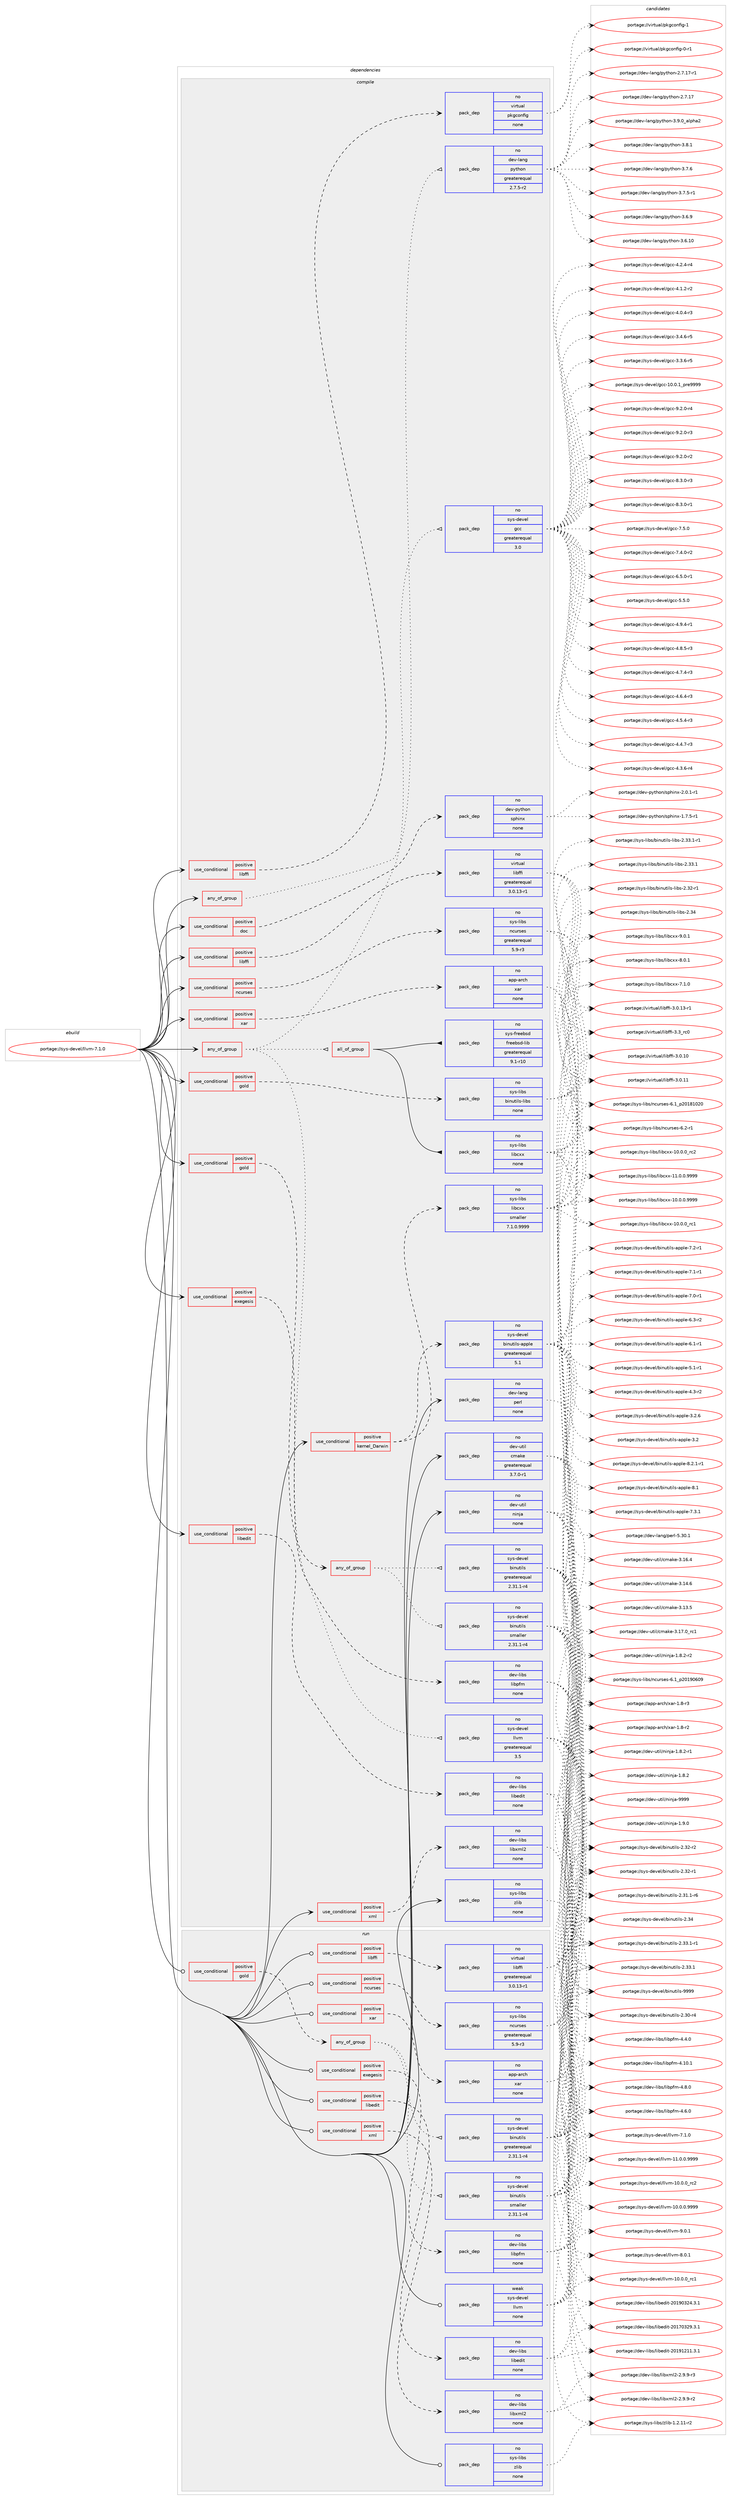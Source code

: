 digraph prolog {

# *************
# Graph options
# *************

newrank=true;
concentrate=true;
compound=true;
graph [rankdir=LR,fontname=Helvetica,fontsize=10,ranksep=1.5];#, ranksep=2.5, nodesep=0.2];
edge  [arrowhead=vee];
node  [fontname=Helvetica,fontsize=10];

# **********
# The ebuild
# **********

subgraph cluster_leftcol {
color=gray;
rank=same;
label=<<i>ebuild</i>>;
id [label="portage://sys-devel/llvm-7.1.0", color=red, width=4, href="../sys-devel/llvm-7.1.0.svg"];
}

# ****************
# The dependencies
# ****************

subgraph cluster_midcol {
color=gray;
label=<<i>dependencies</i>>;
subgraph cluster_compile {
fillcolor="#eeeeee";
style=filled;
label=<<i>compile</i>>;
subgraph any1002 {
dependency45989 [label=<<TABLE BORDER="0" CELLBORDER="1" CELLSPACING="0" CELLPADDING="4"><TR><TD CELLPADDING="10">any_of_group</TD></TR></TABLE>>, shape=none, color=red];subgraph pack35833 {
dependency45990 [label=<<TABLE BORDER="0" CELLBORDER="1" CELLSPACING="0" CELLPADDING="4" WIDTH="220"><TR><TD ROWSPAN="6" CELLPADDING="30">pack_dep</TD></TR><TR><TD WIDTH="110">no</TD></TR><TR><TD>dev-lang</TD></TR><TR><TD>python</TD></TR><TR><TD>greaterequal</TD></TR><TR><TD>2.7.5-r2</TD></TR></TABLE>>, shape=none, color=blue];
}
dependency45989:e -> dependency45990:w [weight=20,style="dotted",arrowhead="oinv"];
}
id:e -> dependency45989:w [weight=20,style="solid",arrowhead="vee"];
subgraph any1003 {
dependency45991 [label=<<TABLE BORDER="0" CELLBORDER="1" CELLSPACING="0" CELLPADDING="4"><TR><TD CELLPADDING="10">any_of_group</TD></TR></TABLE>>, shape=none, color=red];subgraph pack35834 {
dependency45992 [label=<<TABLE BORDER="0" CELLBORDER="1" CELLSPACING="0" CELLPADDING="4" WIDTH="220"><TR><TD ROWSPAN="6" CELLPADDING="30">pack_dep</TD></TR><TR><TD WIDTH="110">no</TD></TR><TR><TD>sys-devel</TD></TR><TR><TD>gcc</TD></TR><TR><TD>greaterequal</TD></TR><TR><TD>3.0</TD></TR></TABLE>>, shape=none, color=blue];
}
dependency45991:e -> dependency45992:w [weight=20,style="dotted",arrowhead="oinv"];
subgraph pack35835 {
dependency45993 [label=<<TABLE BORDER="0" CELLBORDER="1" CELLSPACING="0" CELLPADDING="4" WIDTH="220"><TR><TD ROWSPAN="6" CELLPADDING="30">pack_dep</TD></TR><TR><TD WIDTH="110">no</TD></TR><TR><TD>sys-devel</TD></TR><TR><TD>llvm</TD></TR><TR><TD>greaterequal</TD></TR><TR><TD>3.5</TD></TR></TABLE>>, shape=none, color=blue];
}
dependency45991:e -> dependency45993:w [weight=20,style="dotted",arrowhead="oinv"];
subgraph all54 {
dependency45994 [label=<<TABLE BORDER="0" CELLBORDER="1" CELLSPACING="0" CELLPADDING="4"><TR><TD CELLPADDING="10">all_of_group</TD></TR></TABLE>>, shape=none, color=red];subgraph pack35836 {
dependency45995 [label=<<TABLE BORDER="0" CELLBORDER="1" CELLSPACING="0" CELLPADDING="4" WIDTH="220"><TR><TD ROWSPAN="6" CELLPADDING="30">pack_dep</TD></TR><TR><TD WIDTH="110">no</TD></TR><TR><TD>sys-freebsd</TD></TR><TR><TD>freebsd-lib</TD></TR><TR><TD>greaterequal</TD></TR><TR><TD>9.1-r10</TD></TR></TABLE>>, shape=none, color=blue];
}
dependency45994:e -> dependency45995:w [weight=20,style="solid",arrowhead="inv"];
subgraph pack35837 {
dependency45996 [label=<<TABLE BORDER="0" CELLBORDER="1" CELLSPACING="0" CELLPADDING="4" WIDTH="220"><TR><TD ROWSPAN="6" CELLPADDING="30">pack_dep</TD></TR><TR><TD WIDTH="110">no</TD></TR><TR><TD>sys-libs</TD></TR><TR><TD>libcxx</TD></TR><TR><TD>none</TD></TR><TR><TD></TD></TR></TABLE>>, shape=none, color=blue];
}
dependency45994:e -> dependency45996:w [weight=20,style="solid",arrowhead="inv"];
}
dependency45991:e -> dependency45994:w [weight=20,style="dotted",arrowhead="oinv"];
}
id:e -> dependency45991:w [weight=20,style="solid",arrowhead="vee"];
subgraph cond9103 {
dependency45997 [label=<<TABLE BORDER="0" CELLBORDER="1" CELLSPACING="0" CELLPADDING="4"><TR><TD ROWSPAN="3" CELLPADDING="10">use_conditional</TD></TR><TR><TD>positive</TD></TR><TR><TD>doc</TD></TR></TABLE>>, shape=none, color=red];
subgraph pack35838 {
dependency45998 [label=<<TABLE BORDER="0" CELLBORDER="1" CELLSPACING="0" CELLPADDING="4" WIDTH="220"><TR><TD ROWSPAN="6" CELLPADDING="30">pack_dep</TD></TR><TR><TD WIDTH="110">no</TD></TR><TR><TD>dev-python</TD></TR><TR><TD>sphinx</TD></TR><TR><TD>none</TD></TR><TR><TD></TD></TR></TABLE>>, shape=none, color=blue];
}
dependency45997:e -> dependency45998:w [weight=20,style="dashed",arrowhead="vee"];
}
id:e -> dependency45997:w [weight=20,style="solid",arrowhead="vee"];
subgraph cond9104 {
dependency45999 [label=<<TABLE BORDER="0" CELLBORDER="1" CELLSPACING="0" CELLPADDING="4"><TR><TD ROWSPAN="3" CELLPADDING="10">use_conditional</TD></TR><TR><TD>positive</TD></TR><TR><TD>exegesis</TD></TR></TABLE>>, shape=none, color=red];
subgraph pack35839 {
dependency46000 [label=<<TABLE BORDER="0" CELLBORDER="1" CELLSPACING="0" CELLPADDING="4" WIDTH="220"><TR><TD ROWSPAN="6" CELLPADDING="30">pack_dep</TD></TR><TR><TD WIDTH="110">no</TD></TR><TR><TD>dev-libs</TD></TR><TR><TD>libpfm</TD></TR><TR><TD>none</TD></TR><TR><TD></TD></TR></TABLE>>, shape=none, color=blue];
}
dependency45999:e -> dependency46000:w [weight=20,style="dashed",arrowhead="vee"];
}
id:e -> dependency45999:w [weight=20,style="solid",arrowhead="vee"];
subgraph cond9105 {
dependency46001 [label=<<TABLE BORDER="0" CELLBORDER="1" CELLSPACING="0" CELLPADDING="4"><TR><TD ROWSPAN="3" CELLPADDING="10">use_conditional</TD></TR><TR><TD>positive</TD></TR><TR><TD>gold</TD></TR></TABLE>>, shape=none, color=red];
subgraph any1004 {
dependency46002 [label=<<TABLE BORDER="0" CELLBORDER="1" CELLSPACING="0" CELLPADDING="4"><TR><TD CELLPADDING="10">any_of_group</TD></TR></TABLE>>, shape=none, color=red];subgraph pack35840 {
dependency46003 [label=<<TABLE BORDER="0" CELLBORDER="1" CELLSPACING="0" CELLPADDING="4" WIDTH="220"><TR><TD ROWSPAN="6" CELLPADDING="30">pack_dep</TD></TR><TR><TD WIDTH="110">no</TD></TR><TR><TD>sys-devel</TD></TR><TR><TD>binutils</TD></TR><TR><TD>greaterequal</TD></TR><TR><TD>2.31.1-r4</TD></TR></TABLE>>, shape=none, color=blue];
}
dependency46002:e -> dependency46003:w [weight=20,style="dotted",arrowhead="oinv"];
subgraph pack35841 {
dependency46004 [label=<<TABLE BORDER="0" CELLBORDER="1" CELLSPACING="0" CELLPADDING="4" WIDTH="220"><TR><TD ROWSPAN="6" CELLPADDING="30">pack_dep</TD></TR><TR><TD WIDTH="110">no</TD></TR><TR><TD>sys-devel</TD></TR><TR><TD>binutils</TD></TR><TR><TD>smaller</TD></TR><TR><TD>2.31.1-r4</TD></TR></TABLE>>, shape=none, color=blue];
}
dependency46002:e -> dependency46004:w [weight=20,style="dotted",arrowhead="oinv"];
}
dependency46001:e -> dependency46002:w [weight=20,style="dashed",arrowhead="vee"];
}
id:e -> dependency46001:w [weight=20,style="solid",arrowhead="vee"];
subgraph cond9106 {
dependency46005 [label=<<TABLE BORDER="0" CELLBORDER="1" CELLSPACING="0" CELLPADDING="4"><TR><TD ROWSPAN="3" CELLPADDING="10">use_conditional</TD></TR><TR><TD>positive</TD></TR><TR><TD>gold</TD></TR></TABLE>>, shape=none, color=red];
subgraph pack35842 {
dependency46006 [label=<<TABLE BORDER="0" CELLBORDER="1" CELLSPACING="0" CELLPADDING="4" WIDTH="220"><TR><TD ROWSPAN="6" CELLPADDING="30">pack_dep</TD></TR><TR><TD WIDTH="110">no</TD></TR><TR><TD>sys-libs</TD></TR><TR><TD>binutils-libs</TD></TR><TR><TD>none</TD></TR><TR><TD></TD></TR></TABLE>>, shape=none, color=blue];
}
dependency46005:e -> dependency46006:w [weight=20,style="dashed",arrowhead="vee"];
}
id:e -> dependency46005:w [weight=20,style="solid",arrowhead="vee"];
subgraph cond9107 {
dependency46007 [label=<<TABLE BORDER="0" CELLBORDER="1" CELLSPACING="0" CELLPADDING="4"><TR><TD ROWSPAN="3" CELLPADDING="10">use_conditional</TD></TR><TR><TD>positive</TD></TR><TR><TD>kernel_Darwin</TD></TR></TABLE>>, shape=none, color=red];
subgraph pack35843 {
dependency46008 [label=<<TABLE BORDER="0" CELLBORDER="1" CELLSPACING="0" CELLPADDING="4" WIDTH="220"><TR><TD ROWSPAN="6" CELLPADDING="30">pack_dep</TD></TR><TR><TD WIDTH="110">no</TD></TR><TR><TD>sys-libs</TD></TR><TR><TD>libcxx</TD></TR><TR><TD>smaller</TD></TR><TR><TD>7.1.0.9999</TD></TR></TABLE>>, shape=none, color=blue];
}
dependency46007:e -> dependency46008:w [weight=20,style="dashed",arrowhead="vee"];
subgraph pack35844 {
dependency46009 [label=<<TABLE BORDER="0" CELLBORDER="1" CELLSPACING="0" CELLPADDING="4" WIDTH="220"><TR><TD ROWSPAN="6" CELLPADDING="30">pack_dep</TD></TR><TR><TD WIDTH="110">no</TD></TR><TR><TD>sys-devel</TD></TR><TR><TD>binutils-apple</TD></TR><TR><TD>greaterequal</TD></TR><TR><TD>5.1</TD></TR></TABLE>>, shape=none, color=blue];
}
dependency46007:e -> dependency46009:w [weight=20,style="dashed",arrowhead="vee"];
}
id:e -> dependency46007:w [weight=20,style="solid",arrowhead="vee"];
subgraph cond9108 {
dependency46010 [label=<<TABLE BORDER="0" CELLBORDER="1" CELLSPACING="0" CELLPADDING="4"><TR><TD ROWSPAN="3" CELLPADDING="10">use_conditional</TD></TR><TR><TD>positive</TD></TR><TR><TD>libedit</TD></TR></TABLE>>, shape=none, color=red];
subgraph pack35845 {
dependency46011 [label=<<TABLE BORDER="0" CELLBORDER="1" CELLSPACING="0" CELLPADDING="4" WIDTH="220"><TR><TD ROWSPAN="6" CELLPADDING="30">pack_dep</TD></TR><TR><TD WIDTH="110">no</TD></TR><TR><TD>dev-libs</TD></TR><TR><TD>libedit</TD></TR><TR><TD>none</TD></TR><TR><TD></TD></TR></TABLE>>, shape=none, color=blue];
}
dependency46010:e -> dependency46011:w [weight=20,style="dashed",arrowhead="vee"];
}
id:e -> dependency46010:w [weight=20,style="solid",arrowhead="vee"];
subgraph cond9109 {
dependency46012 [label=<<TABLE BORDER="0" CELLBORDER="1" CELLSPACING="0" CELLPADDING="4"><TR><TD ROWSPAN="3" CELLPADDING="10">use_conditional</TD></TR><TR><TD>positive</TD></TR><TR><TD>libffi</TD></TR></TABLE>>, shape=none, color=red];
subgraph pack35846 {
dependency46013 [label=<<TABLE BORDER="0" CELLBORDER="1" CELLSPACING="0" CELLPADDING="4" WIDTH="220"><TR><TD ROWSPAN="6" CELLPADDING="30">pack_dep</TD></TR><TR><TD WIDTH="110">no</TD></TR><TR><TD>virtual</TD></TR><TR><TD>libffi</TD></TR><TR><TD>greaterequal</TD></TR><TR><TD>3.0.13-r1</TD></TR></TABLE>>, shape=none, color=blue];
}
dependency46012:e -> dependency46013:w [weight=20,style="dashed",arrowhead="vee"];
}
id:e -> dependency46012:w [weight=20,style="solid",arrowhead="vee"];
subgraph cond9110 {
dependency46014 [label=<<TABLE BORDER="0" CELLBORDER="1" CELLSPACING="0" CELLPADDING="4"><TR><TD ROWSPAN="3" CELLPADDING="10">use_conditional</TD></TR><TR><TD>positive</TD></TR><TR><TD>libffi</TD></TR></TABLE>>, shape=none, color=red];
subgraph pack35847 {
dependency46015 [label=<<TABLE BORDER="0" CELLBORDER="1" CELLSPACING="0" CELLPADDING="4" WIDTH="220"><TR><TD ROWSPAN="6" CELLPADDING="30">pack_dep</TD></TR><TR><TD WIDTH="110">no</TD></TR><TR><TD>virtual</TD></TR><TR><TD>pkgconfig</TD></TR><TR><TD>none</TD></TR><TR><TD></TD></TR></TABLE>>, shape=none, color=blue];
}
dependency46014:e -> dependency46015:w [weight=20,style="dashed",arrowhead="vee"];
}
id:e -> dependency46014:w [weight=20,style="solid",arrowhead="vee"];
subgraph cond9111 {
dependency46016 [label=<<TABLE BORDER="0" CELLBORDER="1" CELLSPACING="0" CELLPADDING="4"><TR><TD ROWSPAN="3" CELLPADDING="10">use_conditional</TD></TR><TR><TD>positive</TD></TR><TR><TD>ncurses</TD></TR></TABLE>>, shape=none, color=red];
subgraph pack35848 {
dependency46017 [label=<<TABLE BORDER="0" CELLBORDER="1" CELLSPACING="0" CELLPADDING="4" WIDTH="220"><TR><TD ROWSPAN="6" CELLPADDING="30">pack_dep</TD></TR><TR><TD WIDTH="110">no</TD></TR><TR><TD>sys-libs</TD></TR><TR><TD>ncurses</TD></TR><TR><TD>greaterequal</TD></TR><TR><TD>5.9-r3</TD></TR></TABLE>>, shape=none, color=blue];
}
dependency46016:e -> dependency46017:w [weight=20,style="dashed",arrowhead="vee"];
}
id:e -> dependency46016:w [weight=20,style="solid",arrowhead="vee"];
subgraph cond9112 {
dependency46018 [label=<<TABLE BORDER="0" CELLBORDER="1" CELLSPACING="0" CELLPADDING="4"><TR><TD ROWSPAN="3" CELLPADDING="10">use_conditional</TD></TR><TR><TD>positive</TD></TR><TR><TD>xar</TD></TR></TABLE>>, shape=none, color=red];
subgraph pack35849 {
dependency46019 [label=<<TABLE BORDER="0" CELLBORDER="1" CELLSPACING="0" CELLPADDING="4" WIDTH="220"><TR><TD ROWSPAN="6" CELLPADDING="30">pack_dep</TD></TR><TR><TD WIDTH="110">no</TD></TR><TR><TD>app-arch</TD></TR><TR><TD>xar</TD></TR><TR><TD>none</TD></TR><TR><TD></TD></TR></TABLE>>, shape=none, color=blue];
}
dependency46018:e -> dependency46019:w [weight=20,style="dashed",arrowhead="vee"];
}
id:e -> dependency46018:w [weight=20,style="solid",arrowhead="vee"];
subgraph cond9113 {
dependency46020 [label=<<TABLE BORDER="0" CELLBORDER="1" CELLSPACING="0" CELLPADDING="4"><TR><TD ROWSPAN="3" CELLPADDING="10">use_conditional</TD></TR><TR><TD>positive</TD></TR><TR><TD>xml</TD></TR></TABLE>>, shape=none, color=red];
subgraph pack35850 {
dependency46021 [label=<<TABLE BORDER="0" CELLBORDER="1" CELLSPACING="0" CELLPADDING="4" WIDTH="220"><TR><TD ROWSPAN="6" CELLPADDING="30">pack_dep</TD></TR><TR><TD WIDTH="110">no</TD></TR><TR><TD>dev-libs</TD></TR><TR><TD>libxml2</TD></TR><TR><TD>none</TD></TR><TR><TD></TD></TR></TABLE>>, shape=none, color=blue];
}
dependency46020:e -> dependency46021:w [weight=20,style="dashed",arrowhead="vee"];
}
id:e -> dependency46020:w [weight=20,style="solid",arrowhead="vee"];
subgraph pack35851 {
dependency46022 [label=<<TABLE BORDER="0" CELLBORDER="1" CELLSPACING="0" CELLPADDING="4" WIDTH="220"><TR><TD ROWSPAN="6" CELLPADDING="30">pack_dep</TD></TR><TR><TD WIDTH="110">no</TD></TR><TR><TD>dev-lang</TD></TR><TR><TD>perl</TD></TR><TR><TD>none</TD></TR><TR><TD></TD></TR></TABLE>>, shape=none, color=blue];
}
id:e -> dependency46022:w [weight=20,style="solid",arrowhead="vee"];
subgraph pack35852 {
dependency46023 [label=<<TABLE BORDER="0" CELLBORDER="1" CELLSPACING="0" CELLPADDING="4" WIDTH="220"><TR><TD ROWSPAN="6" CELLPADDING="30">pack_dep</TD></TR><TR><TD WIDTH="110">no</TD></TR><TR><TD>dev-util</TD></TR><TR><TD>cmake</TD></TR><TR><TD>greaterequal</TD></TR><TR><TD>3.7.0-r1</TD></TR></TABLE>>, shape=none, color=blue];
}
id:e -> dependency46023:w [weight=20,style="solid",arrowhead="vee"];
subgraph pack35853 {
dependency46024 [label=<<TABLE BORDER="0" CELLBORDER="1" CELLSPACING="0" CELLPADDING="4" WIDTH="220"><TR><TD ROWSPAN="6" CELLPADDING="30">pack_dep</TD></TR><TR><TD WIDTH="110">no</TD></TR><TR><TD>dev-util</TD></TR><TR><TD>ninja</TD></TR><TR><TD>none</TD></TR><TR><TD></TD></TR></TABLE>>, shape=none, color=blue];
}
id:e -> dependency46024:w [weight=20,style="solid",arrowhead="vee"];
subgraph pack35854 {
dependency46025 [label=<<TABLE BORDER="0" CELLBORDER="1" CELLSPACING="0" CELLPADDING="4" WIDTH="220"><TR><TD ROWSPAN="6" CELLPADDING="30">pack_dep</TD></TR><TR><TD WIDTH="110">no</TD></TR><TR><TD>sys-libs</TD></TR><TR><TD>zlib</TD></TR><TR><TD>none</TD></TR><TR><TD></TD></TR></TABLE>>, shape=none, color=blue];
}
id:e -> dependency46025:w [weight=20,style="solid",arrowhead="vee"];
}
subgraph cluster_compileandrun {
fillcolor="#eeeeee";
style=filled;
label=<<i>compile and run</i>>;
}
subgraph cluster_run {
fillcolor="#eeeeee";
style=filled;
label=<<i>run</i>>;
subgraph cond9114 {
dependency46026 [label=<<TABLE BORDER="0" CELLBORDER="1" CELLSPACING="0" CELLPADDING="4"><TR><TD ROWSPAN="3" CELLPADDING="10">use_conditional</TD></TR><TR><TD>positive</TD></TR><TR><TD>exegesis</TD></TR></TABLE>>, shape=none, color=red];
subgraph pack35855 {
dependency46027 [label=<<TABLE BORDER="0" CELLBORDER="1" CELLSPACING="0" CELLPADDING="4" WIDTH="220"><TR><TD ROWSPAN="6" CELLPADDING="30">pack_dep</TD></TR><TR><TD WIDTH="110">no</TD></TR><TR><TD>dev-libs</TD></TR><TR><TD>libpfm</TD></TR><TR><TD>none</TD></TR><TR><TD></TD></TR></TABLE>>, shape=none, color=blue];
}
dependency46026:e -> dependency46027:w [weight=20,style="dashed",arrowhead="vee"];
}
id:e -> dependency46026:w [weight=20,style="solid",arrowhead="odot"];
subgraph cond9115 {
dependency46028 [label=<<TABLE BORDER="0" CELLBORDER="1" CELLSPACING="0" CELLPADDING="4"><TR><TD ROWSPAN="3" CELLPADDING="10">use_conditional</TD></TR><TR><TD>positive</TD></TR><TR><TD>gold</TD></TR></TABLE>>, shape=none, color=red];
subgraph any1005 {
dependency46029 [label=<<TABLE BORDER="0" CELLBORDER="1" CELLSPACING="0" CELLPADDING="4"><TR><TD CELLPADDING="10">any_of_group</TD></TR></TABLE>>, shape=none, color=red];subgraph pack35856 {
dependency46030 [label=<<TABLE BORDER="0" CELLBORDER="1" CELLSPACING="0" CELLPADDING="4" WIDTH="220"><TR><TD ROWSPAN="6" CELLPADDING="30">pack_dep</TD></TR><TR><TD WIDTH="110">no</TD></TR><TR><TD>sys-devel</TD></TR><TR><TD>binutils</TD></TR><TR><TD>greaterequal</TD></TR><TR><TD>2.31.1-r4</TD></TR></TABLE>>, shape=none, color=blue];
}
dependency46029:e -> dependency46030:w [weight=20,style="dotted",arrowhead="oinv"];
subgraph pack35857 {
dependency46031 [label=<<TABLE BORDER="0" CELLBORDER="1" CELLSPACING="0" CELLPADDING="4" WIDTH="220"><TR><TD ROWSPAN="6" CELLPADDING="30">pack_dep</TD></TR><TR><TD WIDTH="110">no</TD></TR><TR><TD>sys-devel</TD></TR><TR><TD>binutils</TD></TR><TR><TD>smaller</TD></TR><TR><TD>2.31.1-r4</TD></TR></TABLE>>, shape=none, color=blue];
}
dependency46029:e -> dependency46031:w [weight=20,style="dotted",arrowhead="oinv"];
}
dependency46028:e -> dependency46029:w [weight=20,style="dashed",arrowhead="vee"];
}
id:e -> dependency46028:w [weight=20,style="solid",arrowhead="odot"];
subgraph cond9116 {
dependency46032 [label=<<TABLE BORDER="0" CELLBORDER="1" CELLSPACING="0" CELLPADDING="4"><TR><TD ROWSPAN="3" CELLPADDING="10">use_conditional</TD></TR><TR><TD>positive</TD></TR><TR><TD>libedit</TD></TR></TABLE>>, shape=none, color=red];
subgraph pack35858 {
dependency46033 [label=<<TABLE BORDER="0" CELLBORDER="1" CELLSPACING="0" CELLPADDING="4" WIDTH="220"><TR><TD ROWSPAN="6" CELLPADDING="30">pack_dep</TD></TR><TR><TD WIDTH="110">no</TD></TR><TR><TD>dev-libs</TD></TR><TR><TD>libedit</TD></TR><TR><TD>none</TD></TR><TR><TD></TD></TR></TABLE>>, shape=none, color=blue];
}
dependency46032:e -> dependency46033:w [weight=20,style="dashed",arrowhead="vee"];
}
id:e -> dependency46032:w [weight=20,style="solid",arrowhead="odot"];
subgraph cond9117 {
dependency46034 [label=<<TABLE BORDER="0" CELLBORDER="1" CELLSPACING="0" CELLPADDING="4"><TR><TD ROWSPAN="3" CELLPADDING="10">use_conditional</TD></TR><TR><TD>positive</TD></TR><TR><TD>libffi</TD></TR></TABLE>>, shape=none, color=red];
subgraph pack35859 {
dependency46035 [label=<<TABLE BORDER="0" CELLBORDER="1" CELLSPACING="0" CELLPADDING="4" WIDTH="220"><TR><TD ROWSPAN="6" CELLPADDING="30">pack_dep</TD></TR><TR><TD WIDTH="110">no</TD></TR><TR><TD>virtual</TD></TR><TR><TD>libffi</TD></TR><TR><TD>greaterequal</TD></TR><TR><TD>3.0.13-r1</TD></TR></TABLE>>, shape=none, color=blue];
}
dependency46034:e -> dependency46035:w [weight=20,style="dashed",arrowhead="vee"];
}
id:e -> dependency46034:w [weight=20,style="solid",arrowhead="odot"];
subgraph cond9118 {
dependency46036 [label=<<TABLE BORDER="0" CELLBORDER="1" CELLSPACING="0" CELLPADDING="4"><TR><TD ROWSPAN="3" CELLPADDING="10">use_conditional</TD></TR><TR><TD>positive</TD></TR><TR><TD>ncurses</TD></TR></TABLE>>, shape=none, color=red];
subgraph pack35860 {
dependency46037 [label=<<TABLE BORDER="0" CELLBORDER="1" CELLSPACING="0" CELLPADDING="4" WIDTH="220"><TR><TD ROWSPAN="6" CELLPADDING="30">pack_dep</TD></TR><TR><TD WIDTH="110">no</TD></TR><TR><TD>sys-libs</TD></TR><TR><TD>ncurses</TD></TR><TR><TD>greaterequal</TD></TR><TR><TD>5.9-r3</TD></TR></TABLE>>, shape=none, color=blue];
}
dependency46036:e -> dependency46037:w [weight=20,style="dashed",arrowhead="vee"];
}
id:e -> dependency46036:w [weight=20,style="solid",arrowhead="odot"];
subgraph cond9119 {
dependency46038 [label=<<TABLE BORDER="0" CELLBORDER="1" CELLSPACING="0" CELLPADDING="4"><TR><TD ROWSPAN="3" CELLPADDING="10">use_conditional</TD></TR><TR><TD>positive</TD></TR><TR><TD>xar</TD></TR></TABLE>>, shape=none, color=red];
subgraph pack35861 {
dependency46039 [label=<<TABLE BORDER="0" CELLBORDER="1" CELLSPACING="0" CELLPADDING="4" WIDTH="220"><TR><TD ROWSPAN="6" CELLPADDING="30">pack_dep</TD></TR><TR><TD WIDTH="110">no</TD></TR><TR><TD>app-arch</TD></TR><TR><TD>xar</TD></TR><TR><TD>none</TD></TR><TR><TD></TD></TR></TABLE>>, shape=none, color=blue];
}
dependency46038:e -> dependency46039:w [weight=20,style="dashed",arrowhead="vee"];
}
id:e -> dependency46038:w [weight=20,style="solid",arrowhead="odot"];
subgraph cond9120 {
dependency46040 [label=<<TABLE BORDER="0" CELLBORDER="1" CELLSPACING="0" CELLPADDING="4"><TR><TD ROWSPAN="3" CELLPADDING="10">use_conditional</TD></TR><TR><TD>positive</TD></TR><TR><TD>xml</TD></TR></TABLE>>, shape=none, color=red];
subgraph pack35862 {
dependency46041 [label=<<TABLE BORDER="0" CELLBORDER="1" CELLSPACING="0" CELLPADDING="4" WIDTH="220"><TR><TD ROWSPAN="6" CELLPADDING="30">pack_dep</TD></TR><TR><TD WIDTH="110">no</TD></TR><TR><TD>dev-libs</TD></TR><TR><TD>libxml2</TD></TR><TR><TD>none</TD></TR><TR><TD></TD></TR></TABLE>>, shape=none, color=blue];
}
dependency46040:e -> dependency46041:w [weight=20,style="dashed",arrowhead="vee"];
}
id:e -> dependency46040:w [weight=20,style="solid",arrowhead="odot"];
subgraph pack35863 {
dependency46042 [label=<<TABLE BORDER="0" CELLBORDER="1" CELLSPACING="0" CELLPADDING="4" WIDTH="220"><TR><TD ROWSPAN="6" CELLPADDING="30">pack_dep</TD></TR><TR><TD WIDTH="110">no</TD></TR><TR><TD>sys-libs</TD></TR><TR><TD>zlib</TD></TR><TR><TD>none</TD></TR><TR><TD></TD></TR></TABLE>>, shape=none, color=blue];
}
id:e -> dependency46042:w [weight=20,style="solid",arrowhead="odot"];
subgraph pack35864 {
dependency46043 [label=<<TABLE BORDER="0" CELLBORDER="1" CELLSPACING="0" CELLPADDING="4" WIDTH="220"><TR><TD ROWSPAN="6" CELLPADDING="30">pack_dep</TD></TR><TR><TD WIDTH="110">weak</TD></TR><TR><TD>sys-devel</TD></TR><TR><TD>llvm</TD></TR><TR><TD>none</TD></TR><TR><TD></TD></TR></TABLE>>, shape=none, color=blue];
}
id:e -> dependency46043:w [weight=20,style="solid",arrowhead="odot"];
}
}

# **************
# The candidates
# **************

subgraph cluster_choices {
rank=same;
color=gray;
label=<<i>candidates</i>>;

subgraph choice35833 {
color=black;
nodesep=1;
choice10010111845108971101034711212111610411111045514657464895971081121049750 [label="portage://dev-lang/python-3.9.0_alpha2", color=red, width=4,href="../dev-lang/python-3.9.0_alpha2.svg"];
choice100101118451089711010347112121116104111110455146564649 [label="portage://dev-lang/python-3.8.1", color=red, width=4,href="../dev-lang/python-3.8.1.svg"];
choice100101118451089711010347112121116104111110455146554654 [label="portage://dev-lang/python-3.7.6", color=red, width=4,href="../dev-lang/python-3.7.6.svg"];
choice1001011184510897110103471121211161041111104551465546534511449 [label="portage://dev-lang/python-3.7.5-r1", color=red, width=4,href="../dev-lang/python-3.7.5-r1.svg"];
choice100101118451089711010347112121116104111110455146544657 [label="portage://dev-lang/python-3.6.9", color=red, width=4,href="../dev-lang/python-3.6.9.svg"];
choice10010111845108971101034711212111610411111045514654464948 [label="portage://dev-lang/python-3.6.10", color=red, width=4,href="../dev-lang/python-3.6.10.svg"];
choice100101118451089711010347112121116104111110455046554649554511449 [label="portage://dev-lang/python-2.7.17-r1", color=red, width=4,href="../dev-lang/python-2.7.17-r1.svg"];
choice10010111845108971101034711212111610411111045504655464955 [label="portage://dev-lang/python-2.7.17", color=red, width=4,href="../dev-lang/python-2.7.17.svg"];
dependency45990:e -> choice10010111845108971101034711212111610411111045514657464895971081121049750:w [style=dotted,weight="100"];
dependency45990:e -> choice100101118451089711010347112121116104111110455146564649:w [style=dotted,weight="100"];
dependency45990:e -> choice100101118451089711010347112121116104111110455146554654:w [style=dotted,weight="100"];
dependency45990:e -> choice1001011184510897110103471121211161041111104551465546534511449:w [style=dotted,weight="100"];
dependency45990:e -> choice100101118451089711010347112121116104111110455146544657:w [style=dotted,weight="100"];
dependency45990:e -> choice10010111845108971101034711212111610411111045514654464948:w [style=dotted,weight="100"];
dependency45990:e -> choice100101118451089711010347112121116104111110455046554649554511449:w [style=dotted,weight="100"];
dependency45990:e -> choice10010111845108971101034711212111610411111045504655464955:w [style=dotted,weight="100"];
}
subgraph choice35834 {
color=black;
nodesep=1;
choice115121115451001011181011084710399994557465046484511452 [label="portage://sys-devel/gcc-9.2.0-r4", color=red, width=4,href="../sys-devel/gcc-9.2.0-r4.svg"];
choice115121115451001011181011084710399994557465046484511451 [label="portage://sys-devel/gcc-9.2.0-r3", color=red, width=4,href="../sys-devel/gcc-9.2.0-r3.svg"];
choice115121115451001011181011084710399994557465046484511450 [label="portage://sys-devel/gcc-9.2.0-r2", color=red, width=4,href="../sys-devel/gcc-9.2.0-r2.svg"];
choice115121115451001011181011084710399994556465146484511451 [label="portage://sys-devel/gcc-8.3.0-r3", color=red, width=4,href="../sys-devel/gcc-8.3.0-r3.svg"];
choice115121115451001011181011084710399994556465146484511449 [label="portage://sys-devel/gcc-8.3.0-r1", color=red, width=4,href="../sys-devel/gcc-8.3.0-r1.svg"];
choice11512111545100101118101108471039999455546534648 [label="portage://sys-devel/gcc-7.5.0", color=red, width=4,href="../sys-devel/gcc-7.5.0.svg"];
choice115121115451001011181011084710399994555465246484511450 [label="portage://sys-devel/gcc-7.4.0-r2", color=red, width=4,href="../sys-devel/gcc-7.4.0-r2.svg"];
choice115121115451001011181011084710399994554465346484511449 [label="portage://sys-devel/gcc-6.5.0-r1", color=red, width=4,href="../sys-devel/gcc-6.5.0-r1.svg"];
choice11512111545100101118101108471039999455346534648 [label="portage://sys-devel/gcc-5.5.0", color=red, width=4,href="../sys-devel/gcc-5.5.0.svg"];
choice115121115451001011181011084710399994552465746524511449 [label="portage://sys-devel/gcc-4.9.4-r1", color=red, width=4,href="../sys-devel/gcc-4.9.4-r1.svg"];
choice115121115451001011181011084710399994552465646534511451 [label="portage://sys-devel/gcc-4.8.5-r3", color=red, width=4,href="../sys-devel/gcc-4.8.5-r3.svg"];
choice115121115451001011181011084710399994552465546524511451 [label="portage://sys-devel/gcc-4.7.4-r3", color=red, width=4,href="../sys-devel/gcc-4.7.4-r3.svg"];
choice115121115451001011181011084710399994552465446524511451 [label="portage://sys-devel/gcc-4.6.4-r3", color=red, width=4,href="../sys-devel/gcc-4.6.4-r3.svg"];
choice115121115451001011181011084710399994552465346524511451 [label="portage://sys-devel/gcc-4.5.4-r3", color=red, width=4,href="../sys-devel/gcc-4.5.4-r3.svg"];
choice115121115451001011181011084710399994552465246554511451 [label="portage://sys-devel/gcc-4.4.7-r3", color=red, width=4,href="../sys-devel/gcc-4.4.7-r3.svg"];
choice115121115451001011181011084710399994552465146544511452 [label="portage://sys-devel/gcc-4.3.6-r4", color=red, width=4,href="../sys-devel/gcc-4.3.6-r4.svg"];
choice115121115451001011181011084710399994552465046524511452 [label="portage://sys-devel/gcc-4.2.4-r4", color=red, width=4,href="../sys-devel/gcc-4.2.4-r4.svg"];
choice115121115451001011181011084710399994552464946504511450 [label="portage://sys-devel/gcc-4.1.2-r2", color=red, width=4,href="../sys-devel/gcc-4.1.2-r2.svg"];
choice115121115451001011181011084710399994552464846524511451 [label="portage://sys-devel/gcc-4.0.4-r3", color=red, width=4,href="../sys-devel/gcc-4.0.4-r3.svg"];
choice115121115451001011181011084710399994551465246544511453 [label="portage://sys-devel/gcc-3.4.6-r5", color=red, width=4,href="../sys-devel/gcc-3.4.6-r5.svg"];
choice115121115451001011181011084710399994551465146544511453 [label="portage://sys-devel/gcc-3.3.6-r5", color=red, width=4,href="../sys-devel/gcc-3.3.6-r5.svg"];
choice11512111545100101118101108471039999454948464846499511211410157575757 [label="portage://sys-devel/gcc-10.0.1_pre9999", color=red, width=4,href="../sys-devel/gcc-10.0.1_pre9999.svg"];
dependency45992:e -> choice115121115451001011181011084710399994557465046484511452:w [style=dotted,weight="100"];
dependency45992:e -> choice115121115451001011181011084710399994557465046484511451:w [style=dotted,weight="100"];
dependency45992:e -> choice115121115451001011181011084710399994557465046484511450:w [style=dotted,weight="100"];
dependency45992:e -> choice115121115451001011181011084710399994556465146484511451:w [style=dotted,weight="100"];
dependency45992:e -> choice115121115451001011181011084710399994556465146484511449:w [style=dotted,weight="100"];
dependency45992:e -> choice11512111545100101118101108471039999455546534648:w [style=dotted,weight="100"];
dependency45992:e -> choice115121115451001011181011084710399994555465246484511450:w [style=dotted,weight="100"];
dependency45992:e -> choice115121115451001011181011084710399994554465346484511449:w [style=dotted,weight="100"];
dependency45992:e -> choice11512111545100101118101108471039999455346534648:w [style=dotted,weight="100"];
dependency45992:e -> choice115121115451001011181011084710399994552465746524511449:w [style=dotted,weight="100"];
dependency45992:e -> choice115121115451001011181011084710399994552465646534511451:w [style=dotted,weight="100"];
dependency45992:e -> choice115121115451001011181011084710399994552465546524511451:w [style=dotted,weight="100"];
dependency45992:e -> choice115121115451001011181011084710399994552465446524511451:w [style=dotted,weight="100"];
dependency45992:e -> choice115121115451001011181011084710399994552465346524511451:w [style=dotted,weight="100"];
dependency45992:e -> choice115121115451001011181011084710399994552465246554511451:w [style=dotted,weight="100"];
dependency45992:e -> choice115121115451001011181011084710399994552465146544511452:w [style=dotted,weight="100"];
dependency45992:e -> choice115121115451001011181011084710399994552465046524511452:w [style=dotted,weight="100"];
dependency45992:e -> choice115121115451001011181011084710399994552464946504511450:w [style=dotted,weight="100"];
dependency45992:e -> choice115121115451001011181011084710399994552464846524511451:w [style=dotted,weight="100"];
dependency45992:e -> choice115121115451001011181011084710399994551465246544511453:w [style=dotted,weight="100"];
dependency45992:e -> choice115121115451001011181011084710399994551465146544511453:w [style=dotted,weight="100"];
dependency45992:e -> choice11512111545100101118101108471039999454948464846499511211410157575757:w [style=dotted,weight="100"];
}
subgraph choice35835 {
color=black;
nodesep=1;
choice1151211154510010111810110847108108118109455746484649 [label="portage://sys-devel/llvm-9.0.1", color=red, width=4,href="../sys-devel/llvm-9.0.1.svg"];
choice1151211154510010111810110847108108118109455646484649 [label="portage://sys-devel/llvm-8.0.1", color=red, width=4,href="../sys-devel/llvm-8.0.1.svg"];
choice1151211154510010111810110847108108118109455546494648 [label="portage://sys-devel/llvm-7.1.0", color=red, width=4,href="../sys-devel/llvm-7.1.0.svg"];
choice1151211154510010111810110847108108118109454949464846484657575757 [label="portage://sys-devel/llvm-11.0.0.9999", color=red, width=4,href="../sys-devel/llvm-11.0.0.9999.svg"];
choice115121115451001011181011084710810811810945494846484648951149950 [label="portage://sys-devel/llvm-10.0.0_rc2", color=red, width=4,href="../sys-devel/llvm-10.0.0_rc2.svg"];
choice115121115451001011181011084710810811810945494846484648951149949 [label="portage://sys-devel/llvm-10.0.0_rc1", color=red, width=4,href="../sys-devel/llvm-10.0.0_rc1.svg"];
choice1151211154510010111810110847108108118109454948464846484657575757 [label="portage://sys-devel/llvm-10.0.0.9999", color=red, width=4,href="../sys-devel/llvm-10.0.0.9999.svg"];
dependency45993:e -> choice1151211154510010111810110847108108118109455746484649:w [style=dotted,weight="100"];
dependency45993:e -> choice1151211154510010111810110847108108118109455646484649:w [style=dotted,weight="100"];
dependency45993:e -> choice1151211154510010111810110847108108118109455546494648:w [style=dotted,weight="100"];
dependency45993:e -> choice1151211154510010111810110847108108118109454949464846484657575757:w [style=dotted,weight="100"];
dependency45993:e -> choice115121115451001011181011084710810811810945494846484648951149950:w [style=dotted,weight="100"];
dependency45993:e -> choice115121115451001011181011084710810811810945494846484648951149949:w [style=dotted,weight="100"];
dependency45993:e -> choice1151211154510010111810110847108108118109454948464846484657575757:w [style=dotted,weight="100"];
}
subgraph choice35836 {
color=black;
nodesep=1;
}
subgraph choice35837 {
color=black;
nodesep=1;
choice1151211154510810598115471081059899120120455746484649 [label="portage://sys-libs/libcxx-9.0.1", color=red, width=4,href="../sys-libs/libcxx-9.0.1.svg"];
choice1151211154510810598115471081059899120120455646484649 [label="portage://sys-libs/libcxx-8.0.1", color=red, width=4,href="../sys-libs/libcxx-8.0.1.svg"];
choice1151211154510810598115471081059899120120455546494648 [label="portage://sys-libs/libcxx-7.1.0", color=red, width=4,href="../sys-libs/libcxx-7.1.0.svg"];
choice1151211154510810598115471081059899120120454949464846484657575757 [label="portage://sys-libs/libcxx-11.0.0.9999", color=red, width=4,href="../sys-libs/libcxx-11.0.0.9999.svg"];
choice115121115451081059811547108105989912012045494846484648951149950 [label="portage://sys-libs/libcxx-10.0.0_rc2", color=red, width=4,href="../sys-libs/libcxx-10.0.0_rc2.svg"];
choice115121115451081059811547108105989912012045494846484648951149949 [label="portage://sys-libs/libcxx-10.0.0_rc1", color=red, width=4,href="../sys-libs/libcxx-10.0.0_rc1.svg"];
choice1151211154510810598115471081059899120120454948464846484657575757 [label="portage://sys-libs/libcxx-10.0.0.9999", color=red, width=4,href="../sys-libs/libcxx-10.0.0.9999.svg"];
dependency45996:e -> choice1151211154510810598115471081059899120120455746484649:w [style=dotted,weight="100"];
dependency45996:e -> choice1151211154510810598115471081059899120120455646484649:w [style=dotted,weight="100"];
dependency45996:e -> choice1151211154510810598115471081059899120120455546494648:w [style=dotted,weight="100"];
dependency45996:e -> choice1151211154510810598115471081059899120120454949464846484657575757:w [style=dotted,weight="100"];
dependency45996:e -> choice115121115451081059811547108105989912012045494846484648951149950:w [style=dotted,weight="100"];
dependency45996:e -> choice115121115451081059811547108105989912012045494846484648951149949:w [style=dotted,weight="100"];
dependency45996:e -> choice1151211154510810598115471081059899120120454948464846484657575757:w [style=dotted,weight="100"];
}
subgraph choice35838 {
color=black;
nodesep=1;
choice10010111845112121116104111110471151121041051101204550464846494511449 [label="portage://dev-python/sphinx-2.0.1-r1", color=red, width=4,href="../dev-python/sphinx-2.0.1-r1.svg"];
choice10010111845112121116104111110471151121041051101204549465546534511449 [label="portage://dev-python/sphinx-1.7.5-r1", color=red, width=4,href="../dev-python/sphinx-1.7.5-r1.svg"];
dependency45998:e -> choice10010111845112121116104111110471151121041051101204550464846494511449:w [style=dotted,weight="100"];
dependency45998:e -> choice10010111845112121116104111110471151121041051101204549465546534511449:w [style=dotted,weight="100"];
}
subgraph choice35839 {
color=black;
nodesep=1;
choice10010111845108105981154710810598112102109455246564648 [label="portage://dev-libs/libpfm-4.8.0", color=red, width=4,href="../dev-libs/libpfm-4.8.0.svg"];
choice10010111845108105981154710810598112102109455246544648 [label="portage://dev-libs/libpfm-4.6.0", color=red, width=4,href="../dev-libs/libpfm-4.6.0.svg"];
choice10010111845108105981154710810598112102109455246524648 [label="portage://dev-libs/libpfm-4.4.0", color=red, width=4,href="../dev-libs/libpfm-4.4.0.svg"];
choice1001011184510810598115471081059811210210945524649484649 [label="portage://dev-libs/libpfm-4.10.1", color=red, width=4,href="../dev-libs/libpfm-4.10.1.svg"];
dependency46000:e -> choice10010111845108105981154710810598112102109455246564648:w [style=dotted,weight="100"];
dependency46000:e -> choice10010111845108105981154710810598112102109455246544648:w [style=dotted,weight="100"];
dependency46000:e -> choice10010111845108105981154710810598112102109455246524648:w [style=dotted,weight="100"];
dependency46000:e -> choice1001011184510810598115471081059811210210945524649484649:w [style=dotted,weight="100"];
}
subgraph choice35840 {
color=black;
nodesep=1;
choice1151211154510010111810110847981051101171161051081154557575757 [label="portage://sys-devel/binutils-9999", color=red, width=4,href="../sys-devel/binutils-9999.svg"];
choice1151211154510010111810110847981051101171161051081154550465152 [label="portage://sys-devel/binutils-2.34", color=red, width=4,href="../sys-devel/binutils-2.34.svg"];
choice115121115451001011181011084798105110117116105108115455046515146494511449 [label="portage://sys-devel/binutils-2.33.1-r1", color=red, width=4,href="../sys-devel/binutils-2.33.1-r1.svg"];
choice11512111545100101118101108479810511011711610510811545504651514649 [label="portage://sys-devel/binutils-2.33.1", color=red, width=4,href="../sys-devel/binutils-2.33.1.svg"];
choice11512111545100101118101108479810511011711610510811545504651504511450 [label="portage://sys-devel/binutils-2.32-r2", color=red, width=4,href="../sys-devel/binutils-2.32-r2.svg"];
choice11512111545100101118101108479810511011711610510811545504651504511449 [label="portage://sys-devel/binutils-2.32-r1", color=red, width=4,href="../sys-devel/binutils-2.32-r1.svg"];
choice115121115451001011181011084798105110117116105108115455046514946494511454 [label="portage://sys-devel/binutils-2.31.1-r6", color=red, width=4,href="../sys-devel/binutils-2.31.1-r6.svg"];
choice11512111545100101118101108479810511011711610510811545504651484511452 [label="portage://sys-devel/binutils-2.30-r4", color=red, width=4,href="../sys-devel/binutils-2.30-r4.svg"];
dependency46003:e -> choice1151211154510010111810110847981051101171161051081154557575757:w [style=dotted,weight="100"];
dependency46003:e -> choice1151211154510010111810110847981051101171161051081154550465152:w [style=dotted,weight="100"];
dependency46003:e -> choice115121115451001011181011084798105110117116105108115455046515146494511449:w [style=dotted,weight="100"];
dependency46003:e -> choice11512111545100101118101108479810511011711610510811545504651514649:w [style=dotted,weight="100"];
dependency46003:e -> choice11512111545100101118101108479810511011711610510811545504651504511450:w [style=dotted,weight="100"];
dependency46003:e -> choice11512111545100101118101108479810511011711610510811545504651504511449:w [style=dotted,weight="100"];
dependency46003:e -> choice115121115451001011181011084798105110117116105108115455046514946494511454:w [style=dotted,weight="100"];
dependency46003:e -> choice11512111545100101118101108479810511011711610510811545504651484511452:w [style=dotted,weight="100"];
}
subgraph choice35841 {
color=black;
nodesep=1;
choice1151211154510010111810110847981051101171161051081154557575757 [label="portage://sys-devel/binutils-9999", color=red, width=4,href="../sys-devel/binutils-9999.svg"];
choice1151211154510010111810110847981051101171161051081154550465152 [label="portage://sys-devel/binutils-2.34", color=red, width=4,href="../sys-devel/binutils-2.34.svg"];
choice115121115451001011181011084798105110117116105108115455046515146494511449 [label="portage://sys-devel/binutils-2.33.1-r1", color=red, width=4,href="../sys-devel/binutils-2.33.1-r1.svg"];
choice11512111545100101118101108479810511011711610510811545504651514649 [label="portage://sys-devel/binutils-2.33.1", color=red, width=4,href="../sys-devel/binutils-2.33.1.svg"];
choice11512111545100101118101108479810511011711610510811545504651504511450 [label="portage://sys-devel/binutils-2.32-r2", color=red, width=4,href="../sys-devel/binutils-2.32-r2.svg"];
choice11512111545100101118101108479810511011711610510811545504651504511449 [label="portage://sys-devel/binutils-2.32-r1", color=red, width=4,href="../sys-devel/binutils-2.32-r1.svg"];
choice115121115451001011181011084798105110117116105108115455046514946494511454 [label="portage://sys-devel/binutils-2.31.1-r6", color=red, width=4,href="../sys-devel/binutils-2.31.1-r6.svg"];
choice11512111545100101118101108479810511011711610510811545504651484511452 [label="portage://sys-devel/binutils-2.30-r4", color=red, width=4,href="../sys-devel/binutils-2.30-r4.svg"];
dependency46004:e -> choice1151211154510010111810110847981051101171161051081154557575757:w [style=dotted,weight="100"];
dependency46004:e -> choice1151211154510010111810110847981051101171161051081154550465152:w [style=dotted,weight="100"];
dependency46004:e -> choice115121115451001011181011084798105110117116105108115455046515146494511449:w [style=dotted,weight="100"];
dependency46004:e -> choice11512111545100101118101108479810511011711610510811545504651514649:w [style=dotted,weight="100"];
dependency46004:e -> choice11512111545100101118101108479810511011711610510811545504651504511450:w [style=dotted,weight="100"];
dependency46004:e -> choice11512111545100101118101108479810511011711610510811545504651504511449:w [style=dotted,weight="100"];
dependency46004:e -> choice115121115451001011181011084798105110117116105108115455046514946494511454:w [style=dotted,weight="100"];
dependency46004:e -> choice11512111545100101118101108479810511011711610510811545504651484511452:w [style=dotted,weight="100"];
}
subgraph choice35842 {
color=black;
nodesep=1;
choice1151211154510810598115479810511011711610510811545108105981154550465152 [label="portage://sys-libs/binutils-libs-2.34", color=red, width=4,href="../sys-libs/binutils-libs-2.34.svg"];
choice115121115451081059811547981051101171161051081154510810598115455046515146494511449 [label="portage://sys-libs/binutils-libs-2.33.1-r1", color=red, width=4,href="../sys-libs/binutils-libs-2.33.1-r1.svg"];
choice11512111545108105981154798105110117116105108115451081059811545504651514649 [label="portage://sys-libs/binutils-libs-2.33.1", color=red, width=4,href="../sys-libs/binutils-libs-2.33.1.svg"];
choice11512111545108105981154798105110117116105108115451081059811545504651504511449 [label="portage://sys-libs/binutils-libs-2.32-r1", color=red, width=4,href="../sys-libs/binutils-libs-2.32-r1.svg"];
dependency46006:e -> choice1151211154510810598115479810511011711610510811545108105981154550465152:w [style=dotted,weight="100"];
dependency46006:e -> choice115121115451081059811547981051101171161051081154510810598115455046515146494511449:w [style=dotted,weight="100"];
dependency46006:e -> choice11512111545108105981154798105110117116105108115451081059811545504651514649:w [style=dotted,weight="100"];
dependency46006:e -> choice11512111545108105981154798105110117116105108115451081059811545504651504511449:w [style=dotted,weight="100"];
}
subgraph choice35843 {
color=black;
nodesep=1;
choice1151211154510810598115471081059899120120455746484649 [label="portage://sys-libs/libcxx-9.0.1", color=red, width=4,href="../sys-libs/libcxx-9.0.1.svg"];
choice1151211154510810598115471081059899120120455646484649 [label="portage://sys-libs/libcxx-8.0.1", color=red, width=4,href="../sys-libs/libcxx-8.0.1.svg"];
choice1151211154510810598115471081059899120120455546494648 [label="portage://sys-libs/libcxx-7.1.0", color=red, width=4,href="../sys-libs/libcxx-7.1.0.svg"];
choice1151211154510810598115471081059899120120454949464846484657575757 [label="portage://sys-libs/libcxx-11.0.0.9999", color=red, width=4,href="../sys-libs/libcxx-11.0.0.9999.svg"];
choice115121115451081059811547108105989912012045494846484648951149950 [label="portage://sys-libs/libcxx-10.0.0_rc2", color=red, width=4,href="../sys-libs/libcxx-10.0.0_rc2.svg"];
choice115121115451081059811547108105989912012045494846484648951149949 [label="portage://sys-libs/libcxx-10.0.0_rc1", color=red, width=4,href="../sys-libs/libcxx-10.0.0_rc1.svg"];
choice1151211154510810598115471081059899120120454948464846484657575757 [label="portage://sys-libs/libcxx-10.0.0.9999", color=red, width=4,href="../sys-libs/libcxx-10.0.0.9999.svg"];
dependency46008:e -> choice1151211154510810598115471081059899120120455746484649:w [style=dotted,weight="100"];
dependency46008:e -> choice1151211154510810598115471081059899120120455646484649:w [style=dotted,weight="100"];
dependency46008:e -> choice1151211154510810598115471081059899120120455546494648:w [style=dotted,weight="100"];
dependency46008:e -> choice1151211154510810598115471081059899120120454949464846484657575757:w [style=dotted,weight="100"];
dependency46008:e -> choice115121115451081059811547108105989912012045494846484648951149950:w [style=dotted,weight="100"];
dependency46008:e -> choice115121115451081059811547108105989912012045494846484648951149949:w [style=dotted,weight="100"];
dependency46008:e -> choice1151211154510810598115471081059899120120454948464846484657575757:w [style=dotted,weight="100"];
}
subgraph choice35844 {
color=black;
nodesep=1;
choice11512111545100101118101108479810511011711610510811545971121121081014556465046494511449 [label="portage://sys-devel/binutils-apple-8.2.1-r1", color=red, width=4,href="../sys-devel/binutils-apple-8.2.1-r1.svg"];
choice115121115451001011181011084798105110117116105108115459711211210810145564649 [label="portage://sys-devel/binutils-apple-8.1", color=red, width=4,href="../sys-devel/binutils-apple-8.1.svg"];
choice1151211154510010111810110847981051101171161051081154597112112108101455546514649 [label="portage://sys-devel/binutils-apple-7.3.1", color=red, width=4,href="../sys-devel/binutils-apple-7.3.1.svg"];
choice1151211154510010111810110847981051101171161051081154597112112108101455546504511449 [label="portage://sys-devel/binutils-apple-7.2-r1", color=red, width=4,href="../sys-devel/binutils-apple-7.2-r1.svg"];
choice1151211154510010111810110847981051101171161051081154597112112108101455546494511449 [label="portage://sys-devel/binutils-apple-7.1-r1", color=red, width=4,href="../sys-devel/binutils-apple-7.1-r1.svg"];
choice1151211154510010111810110847981051101171161051081154597112112108101455546484511449 [label="portage://sys-devel/binutils-apple-7.0-r1", color=red, width=4,href="../sys-devel/binutils-apple-7.0-r1.svg"];
choice1151211154510010111810110847981051101171161051081154597112112108101455446514511450 [label="portage://sys-devel/binutils-apple-6.3-r2", color=red, width=4,href="../sys-devel/binutils-apple-6.3-r2.svg"];
choice1151211154510010111810110847981051101171161051081154597112112108101455446494511449 [label="portage://sys-devel/binutils-apple-6.1-r1", color=red, width=4,href="../sys-devel/binutils-apple-6.1-r1.svg"];
choice1151211154510010111810110847981051101171161051081154597112112108101455346494511449 [label="portage://sys-devel/binutils-apple-5.1-r1", color=red, width=4,href="../sys-devel/binutils-apple-5.1-r1.svg"];
choice1151211154510010111810110847981051101171161051081154597112112108101455246514511450 [label="portage://sys-devel/binutils-apple-4.3-r2", color=red, width=4,href="../sys-devel/binutils-apple-4.3-r2.svg"];
choice1151211154510010111810110847981051101171161051081154597112112108101455146504654 [label="portage://sys-devel/binutils-apple-3.2.6", color=red, width=4,href="../sys-devel/binutils-apple-3.2.6.svg"];
choice115121115451001011181011084798105110117116105108115459711211210810145514650 [label="portage://sys-devel/binutils-apple-3.2", color=red, width=4,href="../sys-devel/binutils-apple-3.2.svg"];
dependency46009:e -> choice11512111545100101118101108479810511011711610510811545971121121081014556465046494511449:w [style=dotted,weight="100"];
dependency46009:e -> choice115121115451001011181011084798105110117116105108115459711211210810145564649:w [style=dotted,weight="100"];
dependency46009:e -> choice1151211154510010111810110847981051101171161051081154597112112108101455546514649:w [style=dotted,weight="100"];
dependency46009:e -> choice1151211154510010111810110847981051101171161051081154597112112108101455546504511449:w [style=dotted,weight="100"];
dependency46009:e -> choice1151211154510010111810110847981051101171161051081154597112112108101455546494511449:w [style=dotted,weight="100"];
dependency46009:e -> choice1151211154510010111810110847981051101171161051081154597112112108101455546484511449:w [style=dotted,weight="100"];
dependency46009:e -> choice1151211154510010111810110847981051101171161051081154597112112108101455446514511450:w [style=dotted,weight="100"];
dependency46009:e -> choice1151211154510010111810110847981051101171161051081154597112112108101455446494511449:w [style=dotted,weight="100"];
dependency46009:e -> choice1151211154510010111810110847981051101171161051081154597112112108101455346494511449:w [style=dotted,weight="100"];
dependency46009:e -> choice1151211154510010111810110847981051101171161051081154597112112108101455246514511450:w [style=dotted,weight="100"];
dependency46009:e -> choice1151211154510010111810110847981051101171161051081154597112112108101455146504654:w [style=dotted,weight="100"];
dependency46009:e -> choice115121115451001011181011084798105110117116105108115459711211210810145514650:w [style=dotted,weight="100"];
}
subgraph choice35845 {
color=black;
nodesep=1;
choice1001011184510810598115471081059810110010511645504849574950494946514649 [label="portage://dev-libs/libedit-20191211.3.1", color=red, width=4,href="../dev-libs/libedit-20191211.3.1.svg"];
choice1001011184510810598115471081059810110010511645504849574851505246514649 [label="portage://dev-libs/libedit-20190324.3.1", color=red, width=4,href="../dev-libs/libedit-20190324.3.1.svg"];
choice1001011184510810598115471081059810110010511645504849554851505746514649 [label="portage://dev-libs/libedit-20170329.3.1", color=red, width=4,href="../dev-libs/libedit-20170329.3.1.svg"];
dependency46011:e -> choice1001011184510810598115471081059810110010511645504849574950494946514649:w [style=dotted,weight="100"];
dependency46011:e -> choice1001011184510810598115471081059810110010511645504849574851505246514649:w [style=dotted,weight="100"];
dependency46011:e -> choice1001011184510810598115471081059810110010511645504849554851505746514649:w [style=dotted,weight="100"];
}
subgraph choice35846 {
color=black;
nodesep=1;
choice11810511411611797108471081059810210210545514651951149948 [label="portage://virtual/libffi-3.3_rc0", color=red, width=4,href="../virtual/libffi-3.3_rc0.svg"];
choice118105114116117971084710810598102102105455146484649514511449 [label="portage://virtual/libffi-3.0.13-r1", color=red, width=4,href="../virtual/libffi-3.0.13-r1.svg"];
choice11810511411611797108471081059810210210545514648464949 [label="portage://virtual/libffi-3.0.11", color=red, width=4,href="../virtual/libffi-3.0.11.svg"];
choice11810511411611797108471081059810210210545514648464948 [label="portage://virtual/libffi-3.0.10", color=red, width=4,href="../virtual/libffi-3.0.10.svg"];
dependency46013:e -> choice11810511411611797108471081059810210210545514651951149948:w [style=dotted,weight="100"];
dependency46013:e -> choice118105114116117971084710810598102102105455146484649514511449:w [style=dotted,weight="100"];
dependency46013:e -> choice11810511411611797108471081059810210210545514648464949:w [style=dotted,weight="100"];
dependency46013:e -> choice11810511411611797108471081059810210210545514648464948:w [style=dotted,weight="100"];
}
subgraph choice35847 {
color=black;
nodesep=1;
choice1181051141161179710847112107103991111101021051034549 [label="portage://virtual/pkgconfig-1", color=red, width=4,href="../virtual/pkgconfig-1.svg"];
choice11810511411611797108471121071039911111010210510345484511449 [label="portage://virtual/pkgconfig-0-r1", color=red, width=4,href="../virtual/pkgconfig-0-r1.svg"];
dependency46015:e -> choice1181051141161179710847112107103991111101021051034549:w [style=dotted,weight="100"];
dependency46015:e -> choice11810511411611797108471121071039911111010210510345484511449:w [style=dotted,weight="100"];
}
subgraph choice35848 {
color=black;
nodesep=1;
choice11512111545108105981154711099117114115101115455446504511449 [label="portage://sys-libs/ncurses-6.2-r1", color=red, width=4,href="../sys-libs/ncurses-6.2-r1.svg"];
choice1151211154510810598115471109911711411510111545544649951125048495748544857 [label="portage://sys-libs/ncurses-6.1_p20190609", color=red, width=4,href="../sys-libs/ncurses-6.1_p20190609.svg"];
choice1151211154510810598115471109911711411510111545544649951125048495649485048 [label="portage://sys-libs/ncurses-6.1_p20181020", color=red, width=4,href="../sys-libs/ncurses-6.1_p20181020.svg"];
dependency46017:e -> choice11512111545108105981154711099117114115101115455446504511449:w [style=dotted,weight="100"];
dependency46017:e -> choice1151211154510810598115471109911711411510111545544649951125048495748544857:w [style=dotted,weight="100"];
dependency46017:e -> choice1151211154510810598115471109911711411510111545544649951125048495649485048:w [style=dotted,weight="100"];
}
subgraph choice35849 {
color=black;
nodesep=1;
choice971121124597114991044712097114454946564511451 [label="portage://app-arch/xar-1.8-r3", color=red, width=4,href="../app-arch/xar-1.8-r3.svg"];
choice971121124597114991044712097114454946564511450 [label="portage://app-arch/xar-1.8-r2", color=red, width=4,href="../app-arch/xar-1.8-r2.svg"];
dependency46019:e -> choice971121124597114991044712097114454946564511451:w [style=dotted,weight="100"];
dependency46019:e -> choice971121124597114991044712097114454946564511450:w [style=dotted,weight="100"];
}
subgraph choice35850 {
color=black;
nodesep=1;
choice10010111845108105981154710810598120109108504550465746574511451 [label="portage://dev-libs/libxml2-2.9.9-r3", color=red, width=4,href="../dev-libs/libxml2-2.9.9-r3.svg"];
choice10010111845108105981154710810598120109108504550465746574511450 [label="portage://dev-libs/libxml2-2.9.9-r2", color=red, width=4,href="../dev-libs/libxml2-2.9.9-r2.svg"];
dependency46021:e -> choice10010111845108105981154710810598120109108504550465746574511451:w [style=dotted,weight="100"];
dependency46021:e -> choice10010111845108105981154710810598120109108504550465746574511450:w [style=dotted,weight="100"];
}
subgraph choice35851 {
color=black;
nodesep=1;
choice10010111845108971101034711210111410845534651484649 [label="portage://dev-lang/perl-5.30.1", color=red, width=4,href="../dev-lang/perl-5.30.1.svg"];
dependency46022:e -> choice10010111845108971101034711210111410845534651484649:w [style=dotted,weight="100"];
}
subgraph choice35852 {
color=black;
nodesep=1;
choice1001011184511711610510847991099710710145514649554648951149949 [label="portage://dev-util/cmake-3.17.0_rc1", color=red, width=4,href="../dev-util/cmake-3.17.0_rc1.svg"];
choice1001011184511711610510847991099710710145514649544652 [label="portage://dev-util/cmake-3.16.4", color=red, width=4,href="../dev-util/cmake-3.16.4.svg"];
choice1001011184511711610510847991099710710145514649524654 [label="portage://dev-util/cmake-3.14.6", color=red, width=4,href="../dev-util/cmake-3.14.6.svg"];
choice1001011184511711610510847991099710710145514649514653 [label="portage://dev-util/cmake-3.13.5", color=red, width=4,href="../dev-util/cmake-3.13.5.svg"];
dependency46023:e -> choice1001011184511711610510847991099710710145514649554648951149949:w [style=dotted,weight="100"];
dependency46023:e -> choice1001011184511711610510847991099710710145514649544652:w [style=dotted,weight="100"];
dependency46023:e -> choice1001011184511711610510847991099710710145514649524654:w [style=dotted,weight="100"];
dependency46023:e -> choice1001011184511711610510847991099710710145514649514653:w [style=dotted,weight="100"];
}
subgraph choice35853 {
color=black;
nodesep=1;
choice1001011184511711610510847110105110106974557575757 [label="portage://dev-util/ninja-9999", color=red, width=4,href="../dev-util/ninja-9999.svg"];
choice100101118451171161051084711010511010697454946574648 [label="portage://dev-util/ninja-1.9.0", color=red, width=4,href="../dev-util/ninja-1.9.0.svg"];
choice1001011184511711610510847110105110106974549465646504511450 [label="portage://dev-util/ninja-1.8.2-r2", color=red, width=4,href="../dev-util/ninja-1.8.2-r2.svg"];
choice1001011184511711610510847110105110106974549465646504511449 [label="portage://dev-util/ninja-1.8.2-r1", color=red, width=4,href="../dev-util/ninja-1.8.2-r1.svg"];
choice100101118451171161051084711010511010697454946564650 [label="portage://dev-util/ninja-1.8.2", color=red, width=4,href="../dev-util/ninja-1.8.2.svg"];
dependency46024:e -> choice1001011184511711610510847110105110106974557575757:w [style=dotted,weight="100"];
dependency46024:e -> choice100101118451171161051084711010511010697454946574648:w [style=dotted,weight="100"];
dependency46024:e -> choice1001011184511711610510847110105110106974549465646504511450:w [style=dotted,weight="100"];
dependency46024:e -> choice1001011184511711610510847110105110106974549465646504511449:w [style=dotted,weight="100"];
dependency46024:e -> choice100101118451171161051084711010511010697454946564650:w [style=dotted,weight="100"];
}
subgraph choice35854 {
color=black;
nodesep=1;
choice11512111545108105981154712210810598454946504649494511450 [label="portage://sys-libs/zlib-1.2.11-r2", color=red, width=4,href="../sys-libs/zlib-1.2.11-r2.svg"];
dependency46025:e -> choice11512111545108105981154712210810598454946504649494511450:w [style=dotted,weight="100"];
}
subgraph choice35855 {
color=black;
nodesep=1;
choice10010111845108105981154710810598112102109455246564648 [label="portage://dev-libs/libpfm-4.8.0", color=red, width=4,href="../dev-libs/libpfm-4.8.0.svg"];
choice10010111845108105981154710810598112102109455246544648 [label="portage://dev-libs/libpfm-4.6.0", color=red, width=4,href="../dev-libs/libpfm-4.6.0.svg"];
choice10010111845108105981154710810598112102109455246524648 [label="portage://dev-libs/libpfm-4.4.0", color=red, width=4,href="../dev-libs/libpfm-4.4.0.svg"];
choice1001011184510810598115471081059811210210945524649484649 [label="portage://dev-libs/libpfm-4.10.1", color=red, width=4,href="../dev-libs/libpfm-4.10.1.svg"];
dependency46027:e -> choice10010111845108105981154710810598112102109455246564648:w [style=dotted,weight="100"];
dependency46027:e -> choice10010111845108105981154710810598112102109455246544648:w [style=dotted,weight="100"];
dependency46027:e -> choice10010111845108105981154710810598112102109455246524648:w [style=dotted,weight="100"];
dependency46027:e -> choice1001011184510810598115471081059811210210945524649484649:w [style=dotted,weight="100"];
}
subgraph choice35856 {
color=black;
nodesep=1;
choice1151211154510010111810110847981051101171161051081154557575757 [label="portage://sys-devel/binutils-9999", color=red, width=4,href="../sys-devel/binutils-9999.svg"];
choice1151211154510010111810110847981051101171161051081154550465152 [label="portage://sys-devel/binutils-2.34", color=red, width=4,href="../sys-devel/binutils-2.34.svg"];
choice115121115451001011181011084798105110117116105108115455046515146494511449 [label="portage://sys-devel/binutils-2.33.1-r1", color=red, width=4,href="../sys-devel/binutils-2.33.1-r1.svg"];
choice11512111545100101118101108479810511011711610510811545504651514649 [label="portage://sys-devel/binutils-2.33.1", color=red, width=4,href="../sys-devel/binutils-2.33.1.svg"];
choice11512111545100101118101108479810511011711610510811545504651504511450 [label="portage://sys-devel/binutils-2.32-r2", color=red, width=4,href="../sys-devel/binutils-2.32-r2.svg"];
choice11512111545100101118101108479810511011711610510811545504651504511449 [label="portage://sys-devel/binutils-2.32-r1", color=red, width=4,href="../sys-devel/binutils-2.32-r1.svg"];
choice115121115451001011181011084798105110117116105108115455046514946494511454 [label="portage://sys-devel/binutils-2.31.1-r6", color=red, width=4,href="../sys-devel/binutils-2.31.1-r6.svg"];
choice11512111545100101118101108479810511011711610510811545504651484511452 [label="portage://sys-devel/binutils-2.30-r4", color=red, width=4,href="../sys-devel/binutils-2.30-r4.svg"];
dependency46030:e -> choice1151211154510010111810110847981051101171161051081154557575757:w [style=dotted,weight="100"];
dependency46030:e -> choice1151211154510010111810110847981051101171161051081154550465152:w [style=dotted,weight="100"];
dependency46030:e -> choice115121115451001011181011084798105110117116105108115455046515146494511449:w [style=dotted,weight="100"];
dependency46030:e -> choice11512111545100101118101108479810511011711610510811545504651514649:w [style=dotted,weight="100"];
dependency46030:e -> choice11512111545100101118101108479810511011711610510811545504651504511450:w [style=dotted,weight="100"];
dependency46030:e -> choice11512111545100101118101108479810511011711610510811545504651504511449:w [style=dotted,weight="100"];
dependency46030:e -> choice115121115451001011181011084798105110117116105108115455046514946494511454:w [style=dotted,weight="100"];
dependency46030:e -> choice11512111545100101118101108479810511011711610510811545504651484511452:w [style=dotted,weight="100"];
}
subgraph choice35857 {
color=black;
nodesep=1;
choice1151211154510010111810110847981051101171161051081154557575757 [label="portage://sys-devel/binutils-9999", color=red, width=4,href="../sys-devel/binutils-9999.svg"];
choice1151211154510010111810110847981051101171161051081154550465152 [label="portage://sys-devel/binutils-2.34", color=red, width=4,href="../sys-devel/binutils-2.34.svg"];
choice115121115451001011181011084798105110117116105108115455046515146494511449 [label="portage://sys-devel/binutils-2.33.1-r1", color=red, width=4,href="../sys-devel/binutils-2.33.1-r1.svg"];
choice11512111545100101118101108479810511011711610510811545504651514649 [label="portage://sys-devel/binutils-2.33.1", color=red, width=4,href="../sys-devel/binutils-2.33.1.svg"];
choice11512111545100101118101108479810511011711610510811545504651504511450 [label="portage://sys-devel/binutils-2.32-r2", color=red, width=4,href="../sys-devel/binutils-2.32-r2.svg"];
choice11512111545100101118101108479810511011711610510811545504651504511449 [label="portage://sys-devel/binutils-2.32-r1", color=red, width=4,href="../sys-devel/binutils-2.32-r1.svg"];
choice115121115451001011181011084798105110117116105108115455046514946494511454 [label="portage://sys-devel/binutils-2.31.1-r6", color=red, width=4,href="../sys-devel/binutils-2.31.1-r6.svg"];
choice11512111545100101118101108479810511011711610510811545504651484511452 [label="portage://sys-devel/binutils-2.30-r4", color=red, width=4,href="../sys-devel/binutils-2.30-r4.svg"];
dependency46031:e -> choice1151211154510010111810110847981051101171161051081154557575757:w [style=dotted,weight="100"];
dependency46031:e -> choice1151211154510010111810110847981051101171161051081154550465152:w [style=dotted,weight="100"];
dependency46031:e -> choice115121115451001011181011084798105110117116105108115455046515146494511449:w [style=dotted,weight="100"];
dependency46031:e -> choice11512111545100101118101108479810511011711610510811545504651514649:w [style=dotted,weight="100"];
dependency46031:e -> choice11512111545100101118101108479810511011711610510811545504651504511450:w [style=dotted,weight="100"];
dependency46031:e -> choice11512111545100101118101108479810511011711610510811545504651504511449:w [style=dotted,weight="100"];
dependency46031:e -> choice115121115451001011181011084798105110117116105108115455046514946494511454:w [style=dotted,weight="100"];
dependency46031:e -> choice11512111545100101118101108479810511011711610510811545504651484511452:w [style=dotted,weight="100"];
}
subgraph choice35858 {
color=black;
nodesep=1;
choice1001011184510810598115471081059810110010511645504849574950494946514649 [label="portage://dev-libs/libedit-20191211.3.1", color=red, width=4,href="../dev-libs/libedit-20191211.3.1.svg"];
choice1001011184510810598115471081059810110010511645504849574851505246514649 [label="portage://dev-libs/libedit-20190324.3.1", color=red, width=4,href="../dev-libs/libedit-20190324.3.1.svg"];
choice1001011184510810598115471081059810110010511645504849554851505746514649 [label="portage://dev-libs/libedit-20170329.3.1", color=red, width=4,href="../dev-libs/libedit-20170329.3.1.svg"];
dependency46033:e -> choice1001011184510810598115471081059810110010511645504849574950494946514649:w [style=dotted,weight="100"];
dependency46033:e -> choice1001011184510810598115471081059810110010511645504849574851505246514649:w [style=dotted,weight="100"];
dependency46033:e -> choice1001011184510810598115471081059810110010511645504849554851505746514649:w [style=dotted,weight="100"];
}
subgraph choice35859 {
color=black;
nodesep=1;
choice11810511411611797108471081059810210210545514651951149948 [label="portage://virtual/libffi-3.3_rc0", color=red, width=4,href="../virtual/libffi-3.3_rc0.svg"];
choice118105114116117971084710810598102102105455146484649514511449 [label="portage://virtual/libffi-3.0.13-r1", color=red, width=4,href="../virtual/libffi-3.0.13-r1.svg"];
choice11810511411611797108471081059810210210545514648464949 [label="portage://virtual/libffi-3.0.11", color=red, width=4,href="../virtual/libffi-3.0.11.svg"];
choice11810511411611797108471081059810210210545514648464948 [label="portage://virtual/libffi-3.0.10", color=red, width=4,href="../virtual/libffi-3.0.10.svg"];
dependency46035:e -> choice11810511411611797108471081059810210210545514651951149948:w [style=dotted,weight="100"];
dependency46035:e -> choice118105114116117971084710810598102102105455146484649514511449:w [style=dotted,weight="100"];
dependency46035:e -> choice11810511411611797108471081059810210210545514648464949:w [style=dotted,weight="100"];
dependency46035:e -> choice11810511411611797108471081059810210210545514648464948:w [style=dotted,weight="100"];
}
subgraph choice35860 {
color=black;
nodesep=1;
choice11512111545108105981154711099117114115101115455446504511449 [label="portage://sys-libs/ncurses-6.2-r1", color=red, width=4,href="../sys-libs/ncurses-6.2-r1.svg"];
choice1151211154510810598115471109911711411510111545544649951125048495748544857 [label="portage://sys-libs/ncurses-6.1_p20190609", color=red, width=4,href="../sys-libs/ncurses-6.1_p20190609.svg"];
choice1151211154510810598115471109911711411510111545544649951125048495649485048 [label="portage://sys-libs/ncurses-6.1_p20181020", color=red, width=4,href="../sys-libs/ncurses-6.1_p20181020.svg"];
dependency46037:e -> choice11512111545108105981154711099117114115101115455446504511449:w [style=dotted,weight="100"];
dependency46037:e -> choice1151211154510810598115471109911711411510111545544649951125048495748544857:w [style=dotted,weight="100"];
dependency46037:e -> choice1151211154510810598115471109911711411510111545544649951125048495649485048:w [style=dotted,weight="100"];
}
subgraph choice35861 {
color=black;
nodesep=1;
choice971121124597114991044712097114454946564511451 [label="portage://app-arch/xar-1.8-r3", color=red, width=4,href="../app-arch/xar-1.8-r3.svg"];
choice971121124597114991044712097114454946564511450 [label="portage://app-arch/xar-1.8-r2", color=red, width=4,href="../app-arch/xar-1.8-r2.svg"];
dependency46039:e -> choice971121124597114991044712097114454946564511451:w [style=dotted,weight="100"];
dependency46039:e -> choice971121124597114991044712097114454946564511450:w [style=dotted,weight="100"];
}
subgraph choice35862 {
color=black;
nodesep=1;
choice10010111845108105981154710810598120109108504550465746574511451 [label="portage://dev-libs/libxml2-2.9.9-r3", color=red, width=4,href="../dev-libs/libxml2-2.9.9-r3.svg"];
choice10010111845108105981154710810598120109108504550465746574511450 [label="portage://dev-libs/libxml2-2.9.9-r2", color=red, width=4,href="../dev-libs/libxml2-2.9.9-r2.svg"];
dependency46041:e -> choice10010111845108105981154710810598120109108504550465746574511451:w [style=dotted,weight="100"];
dependency46041:e -> choice10010111845108105981154710810598120109108504550465746574511450:w [style=dotted,weight="100"];
}
subgraph choice35863 {
color=black;
nodesep=1;
choice11512111545108105981154712210810598454946504649494511450 [label="portage://sys-libs/zlib-1.2.11-r2", color=red, width=4,href="../sys-libs/zlib-1.2.11-r2.svg"];
dependency46042:e -> choice11512111545108105981154712210810598454946504649494511450:w [style=dotted,weight="100"];
}
subgraph choice35864 {
color=black;
nodesep=1;
choice1151211154510010111810110847108108118109455746484649 [label="portage://sys-devel/llvm-9.0.1", color=red, width=4,href="../sys-devel/llvm-9.0.1.svg"];
choice1151211154510010111810110847108108118109455646484649 [label="portage://sys-devel/llvm-8.0.1", color=red, width=4,href="../sys-devel/llvm-8.0.1.svg"];
choice1151211154510010111810110847108108118109455546494648 [label="portage://sys-devel/llvm-7.1.0", color=red, width=4,href="../sys-devel/llvm-7.1.0.svg"];
choice1151211154510010111810110847108108118109454949464846484657575757 [label="portage://sys-devel/llvm-11.0.0.9999", color=red, width=4,href="../sys-devel/llvm-11.0.0.9999.svg"];
choice115121115451001011181011084710810811810945494846484648951149950 [label="portage://sys-devel/llvm-10.0.0_rc2", color=red, width=4,href="../sys-devel/llvm-10.0.0_rc2.svg"];
choice115121115451001011181011084710810811810945494846484648951149949 [label="portage://sys-devel/llvm-10.0.0_rc1", color=red, width=4,href="../sys-devel/llvm-10.0.0_rc1.svg"];
choice1151211154510010111810110847108108118109454948464846484657575757 [label="portage://sys-devel/llvm-10.0.0.9999", color=red, width=4,href="../sys-devel/llvm-10.0.0.9999.svg"];
dependency46043:e -> choice1151211154510010111810110847108108118109455746484649:w [style=dotted,weight="100"];
dependency46043:e -> choice1151211154510010111810110847108108118109455646484649:w [style=dotted,weight="100"];
dependency46043:e -> choice1151211154510010111810110847108108118109455546494648:w [style=dotted,weight="100"];
dependency46043:e -> choice1151211154510010111810110847108108118109454949464846484657575757:w [style=dotted,weight="100"];
dependency46043:e -> choice115121115451001011181011084710810811810945494846484648951149950:w [style=dotted,weight="100"];
dependency46043:e -> choice115121115451001011181011084710810811810945494846484648951149949:w [style=dotted,weight="100"];
dependency46043:e -> choice1151211154510010111810110847108108118109454948464846484657575757:w [style=dotted,weight="100"];
}
}

}
